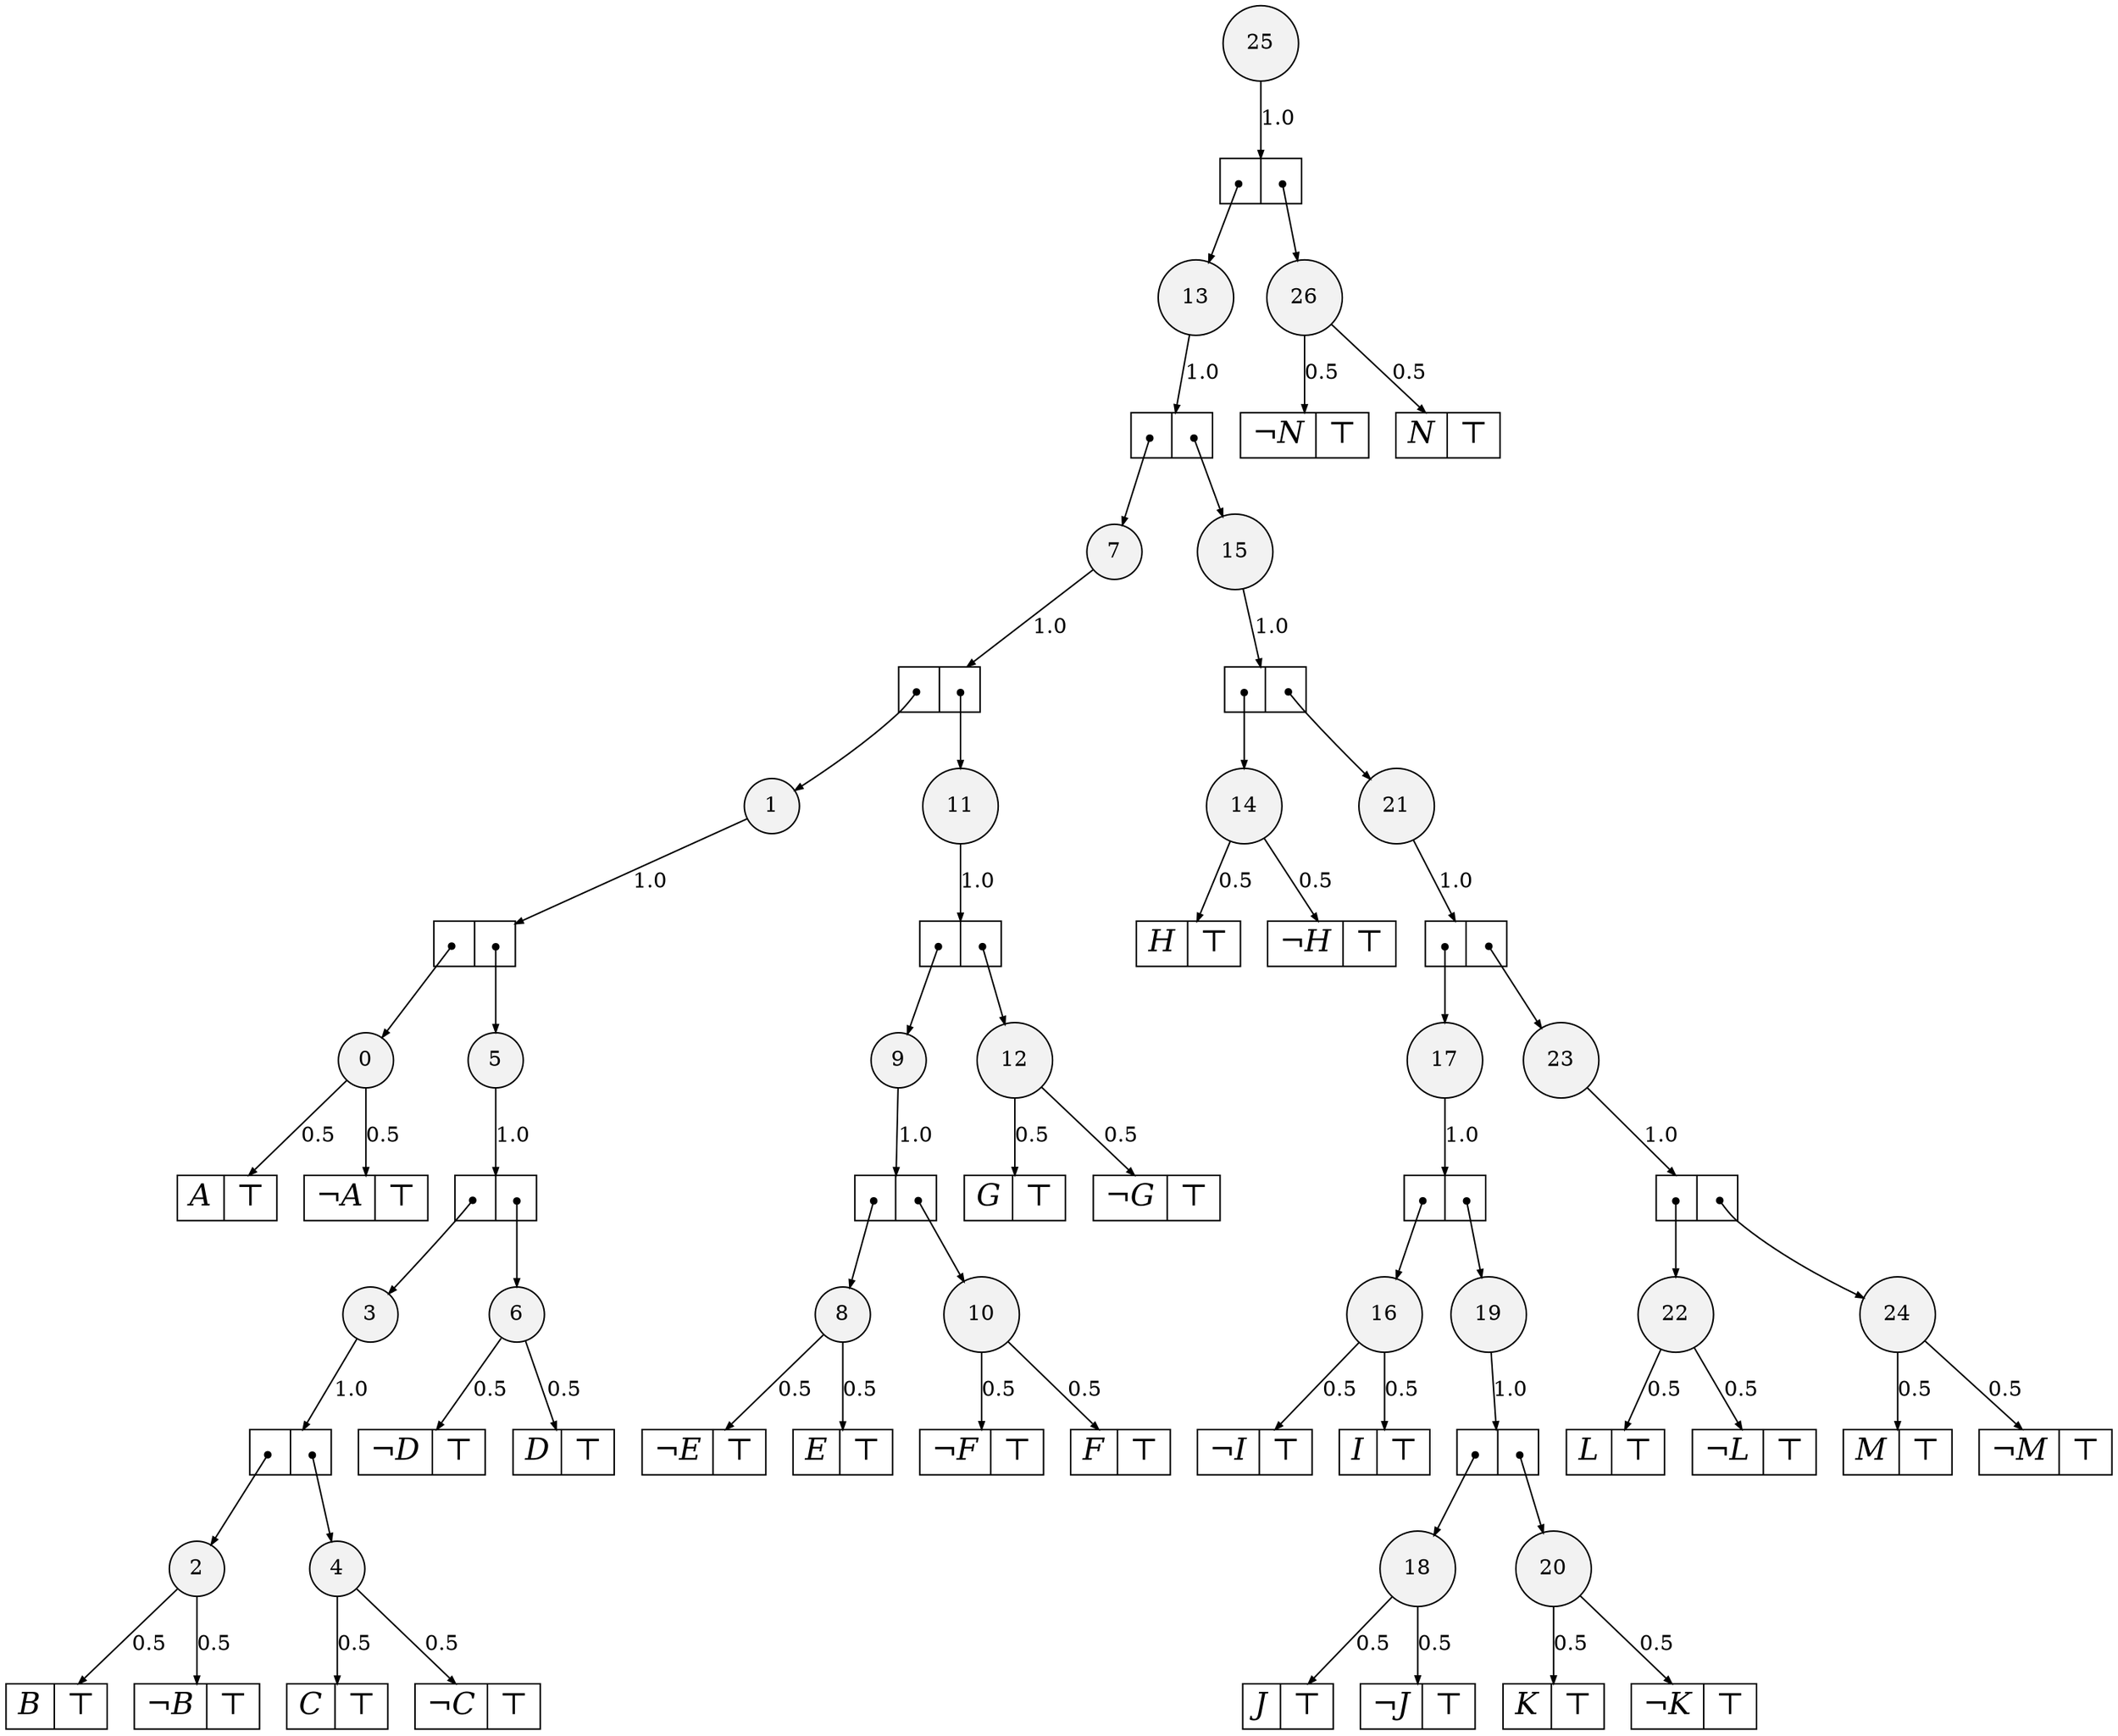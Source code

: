 digraph sdd {

overlap=false

      n3 [label= "20",style=filled,fillcolor=gray95,shape=circle,height=.25,width=.25];
n3e0
    [label= "<L>K|<R>&#8868;",
    shape=record,
    fontsize=20,
    fontname="Times-Italic",
    fillcolor=white,
    style=filled,
    fixedsize=false,
    height=.30];

                                       n3->n3e0 [arrowsize=.50, label="0.5"];
n3e1
    [label= "<L>&not;K|<R>&#8868;",
    shape=record,
    fontsize=20,
    fontname="Times-Italic",
    fillcolor=white,
    style=filled,
    fixedsize=false,
    height=.30];

                                       n3->n3e1 [arrowsize=.50, label="0.5"];

n6 [label= "18",style=filled,fillcolor=gray95,shape=circle,height=.25,width=.25];
n6e0
    [label= "<L>J|<R>&#8868;",
    shape=record,
    fontsize=20,
    fontname="Times-Italic",
    fillcolor=white,
    style=filled,
    fixedsize=false,
    height=.30];

                                       n6->n6e0 [arrowsize=.50, label="0.5"];
n6e1
    [label= "<L>&not;J|<R>&#8868;",
    shape=record,
    fontsize=20,
    fontname="Times-Italic",
    fillcolor=white,
    style=filled,
    fixedsize=false,
    height=.30];

                                       n6->n6e1 [arrowsize=.50, label="0.5"];

n9 [label= "4",style=filled,fillcolor=gray95,shape=circle,height=.25,width=.25];
n9e0
    [label= "<L>C|<R>&#8868;",
    shape=record,
    fontsize=20,
    fontname="Times-Italic",
    fillcolor=white,
    style=filled,
    fixedsize=false,
    height=.30];

                                       n9->n9e0 [arrowsize=.50, label="0.5"];
n9e1
    [label= "<L>&not;C|<R>&#8868;",
    shape=record,
    fontsize=20,
    fontname="Times-Italic",
    fillcolor=white,
    style=filled,
    fixedsize=false,
    height=.30];

                                       n9->n9e1 [arrowsize=.50, label="0.5"];

n12 [label= "2",style=filled,fillcolor=gray95,shape=circle,height=.25,width=.25];
n12e0
    [label= "<L>B|<R>&#8868;",
    shape=record,
    fontsize=20,
    fontname="Times-Italic",
    fillcolor=white,
    style=filled,
    fixedsize=false,
    height=.30];

                                       n12->n12e0 [arrowsize=.50, label="0.5"];
n12e1
    [label= "<L>&not;B|<R>&#8868;",
    shape=record,
    fontsize=20,
    fontname="Times-Italic",
    fillcolor=white,
    style=filled,
    fixedsize=false,
    height=.30];

                                       n12->n12e1 [arrowsize=.50, label="0.5"];

n15 [label= "24",style=filled,fillcolor=gray95,shape=circle,height=.25,width=.25];
n15e0
    [label= "<L>M|<R>&#8868;",
    shape=record,
    fontsize=20,
    fontname="Times-Italic",
    fillcolor=white,
    style=filled,
    fixedsize=false,
    height=.30];

                                       n15->n15e0 [arrowsize=.50, label="0.5"];
n15e1
    [label= "<L>&not;M|<R>&#8868;",
    shape=record,
    fontsize=20,
    fontname="Times-Italic",
    fillcolor=white,
    style=filled,
    fixedsize=false,
    height=.30];

                                       n15->n15e1 [arrowsize=.50, label="0.5"];

n18 [label= "22",style=filled,fillcolor=gray95,shape=circle,height=.25,width=.25];
n18e0
    [label= "<L>L|<R>&#8868;",
    shape=record,
    fontsize=20,
    fontname="Times-Italic",
    fillcolor=white,
    style=filled,
    fixedsize=false,
    height=.30];

                                       n18->n18e0 [arrowsize=.50, label="0.5"];
n18e1
    [label= "<L>&not;L|<R>&#8868;",
    shape=record,
    fontsize=20,
    fontname="Times-Italic",
    fillcolor=white,
    style=filled,
    fixedsize=false,
    height=.30];

                                       n18->n18e1 [arrowsize=.50, label="0.5"];

n19 [label= "19",style=filled,fillcolor=gray95,shape=circle,height=.25,width=.25];
n19e0
    [label= "<L>|<R>",
    shape=record,
    fontsize=20,
    fontname="Times-Italic",
    fillcolor=white,
    style=filled,
    fixedsize=false,
    height=.30];

                                       n19->n19e0 [arrowsize=.50, label="1.0"];
n19e0:L:c->n6 [arrowsize=.50,tailclip=false,arrowtail=dot,dir=both];
n19e0:R:c->n3 [arrowsize=.50,tailclip=false,arrowtail=dot,dir=both];

n22 [label= "16",style=filled,fillcolor=gray95,shape=circle,height=.25,width=.25];
n22e0
    [label= "<L>I|<R>&#8868;",
    shape=record,
    fontsize=20,
    fontname="Times-Italic",
    fillcolor=white,
    style=filled,
    fixedsize=false,
    height=.30];

                                       n22->n22e0 [arrowsize=.50, label="0.5"];
n22e1
    [label= "<L>&not;I|<R>&#8868;",
    shape=record,
    fontsize=20,
    fontname="Times-Italic",
    fillcolor=white,
    style=filled,
    fixedsize=false,
    height=.30];

                                       n22->n22e1 [arrowsize=.50, label="0.5"];

n25 [label= "10",style=filled,fillcolor=gray95,shape=circle,height=.25,width=.25];
n25e0
    [label= "<L>F|<R>&#8868;",
    shape=record,
    fontsize=20,
    fontname="Times-Italic",
    fillcolor=white,
    style=filled,
    fixedsize=false,
    height=.30];

                                       n25->n25e0 [arrowsize=.50, label="0.5"];
n25e1
    [label= "<L>&not;F|<R>&#8868;",
    shape=record,
    fontsize=20,
    fontname="Times-Italic",
    fillcolor=white,
    style=filled,
    fixedsize=false,
    height=.30];

                                       n25->n25e1 [arrowsize=.50, label="0.5"];

n28 [label= "8",style=filled,fillcolor=gray95,shape=circle,height=.25,width=.25];
n28e0
    [label= "<L>E|<R>&#8868;",
    shape=record,
    fontsize=20,
    fontname="Times-Italic",
    fillcolor=white,
    style=filled,
    fixedsize=false,
    height=.30];

                                       n28->n28e0 [arrowsize=.50, label="0.5"];
n28e1
    [label= "<L>&not;E|<R>&#8868;",
    shape=record,
    fontsize=20,
    fontname="Times-Italic",
    fillcolor=white,
    style=filled,
    fixedsize=false,
    height=.30];

                                       n28->n28e1 [arrowsize=.50, label="0.5"];

n31 [label= "6",style=filled,fillcolor=gray95,shape=circle,height=.25,width=.25];
n31e0
    [label= "<L>D|<R>&#8868;",
    shape=record,
    fontsize=20,
    fontname="Times-Italic",
    fillcolor=white,
    style=filled,
    fixedsize=false,
    height=.30];

                                       n31->n31e0 [arrowsize=.50, label="0.5"];
n31e1
    [label= "<L>&not;D|<R>&#8868;",
    shape=record,
    fontsize=20,
    fontname="Times-Italic",
    fillcolor=white,
    style=filled,
    fixedsize=false,
    height=.30];

                                       n31->n31e1 [arrowsize=.50, label="0.5"];

n32 [label= "3",style=filled,fillcolor=gray95,shape=circle,height=.25,width=.25];
n32e0
    [label= "<L>|<R>",
    shape=record,
    fontsize=20,
    fontname="Times-Italic",
    fillcolor=white,
    style=filled,
    fixedsize=false,
    height=.30];

                                       n32->n32e0 [arrowsize=.50, label="1.0"];
n32e0:L:c->n12 [arrowsize=.50,tailclip=false,arrowtail=dot,dir=both];
n32e0:R:c->n9 [arrowsize=.50,tailclip=false,arrowtail=dot,dir=both];

n33 [label= "23",style=filled,fillcolor=gray95,shape=circle,height=.25,width=.25];
n33e0
    [label= "<L>|<R>",
    shape=record,
    fontsize=20,
    fontname="Times-Italic",
    fillcolor=white,
    style=filled,
    fixedsize=false,
    height=.30];

                                       n33->n33e0 [arrowsize=.50, label="1.0"];
n33e0:L:c->n18 [arrowsize=.50,tailclip=false,arrowtail=dot,dir=both];
n33e0:R:c->n15 [arrowsize=.50,tailclip=false,arrowtail=dot,dir=both];

n34 [label= "17",style=filled,fillcolor=gray95,shape=circle,height=.25,width=.25];
n34e0
    [label= "<L>|<R>",
    shape=record,
    fontsize=20,
    fontname="Times-Italic",
    fillcolor=white,
    style=filled,
    fixedsize=false,
    height=.30];

                                       n34->n34e0 [arrowsize=.50, label="1.0"];
n34e0:L:c->n22 [arrowsize=.50,tailclip=false,arrowtail=dot,dir=both];
n34e0:R:c->n19 [arrowsize=.50,tailclip=false,arrowtail=dot,dir=both];

n37 [label= "12",style=filled,fillcolor=gray95,shape=circle,height=.25,width=.25];
n37e0
    [label= "<L>G|<R>&#8868;",
    shape=record,
    fontsize=20,
    fontname="Times-Italic",
    fillcolor=white,
    style=filled,
    fixedsize=false,
    height=.30];

                                       n37->n37e0 [arrowsize=.50, label="0.5"];
n37e1
    [label= "<L>&not;G|<R>&#8868;",
    shape=record,
    fontsize=20,
    fontname="Times-Italic",
    fillcolor=white,
    style=filled,
    fixedsize=false,
    height=.30];

                                       n37->n37e1 [arrowsize=.50, label="0.5"];

n38 [label= "9",style=filled,fillcolor=gray95,shape=circle,height=.25,width=.25];
n38e0
    [label= "<L>|<R>",
    shape=record,
    fontsize=20,
    fontname="Times-Italic",
    fillcolor=white,
    style=filled,
    fixedsize=false,
    height=.30];

                                       n38->n38e0 [arrowsize=.50, label="1.0"];
n38e0:L:c->n28 [arrowsize=.50,tailclip=false,arrowtail=dot,dir=both];
n38e0:R:c->n25 [arrowsize=.50,tailclip=false,arrowtail=dot,dir=both];

n39 [label= "5",style=filled,fillcolor=gray95,shape=circle,height=.25,width=.25];
n39e0
    [label= "<L>|<R>",
    shape=record,
    fontsize=20,
    fontname="Times-Italic",
    fillcolor=white,
    style=filled,
    fixedsize=false,
    height=.30];

                                       n39->n39e0 [arrowsize=.50, label="1.0"];
n39e0:L:c->n32 [arrowsize=.50,tailclip=false,arrowtail=dot,dir=both];
n39e0:R:c->n31 [arrowsize=.50,tailclip=false,arrowtail=dot,dir=both];

n42 [label= "0",style=filled,fillcolor=gray95,shape=circle,height=.25,width=.25];
n42e0
    [label= "<L>A|<R>&#8868;",
    shape=record,
    fontsize=20,
    fontname="Times-Italic",
    fillcolor=white,
    style=filled,
    fixedsize=false,
    height=.30];

                                       n42->n42e0 [arrowsize=.50, label="0.5"];
n42e1
    [label= "<L>&not;A|<R>&#8868;",
    shape=record,
    fontsize=20,
    fontname="Times-Italic",
    fillcolor=white,
    style=filled,
    fixedsize=false,
    height=.30];

                                       n42->n42e1 [arrowsize=.50, label="0.5"];

n43 [label= "21",style=filled,fillcolor=gray95,shape=circle,height=.25,width=.25];
n43e0
    [label= "<L>|<R>",
    shape=record,
    fontsize=20,
    fontname="Times-Italic",
    fillcolor=white,
    style=filled,
    fixedsize=false,
    height=.30];

                                       n43->n43e0 [arrowsize=.50, label="1.0"];
n43e0:L:c->n34 [arrowsize=.50,tailclip=false,arrowtail=dot,dir=both];
n43e0:R:c->n33 [arrowsize=.50,tailclip=false,arrowtail=dot,dir=both];

n46 [label= "14",style=filled,fillcolor=gray95,shape=circle,height=.25,width=.25];
n46e0
    [label= "<L>H|<R>&#8868;",
    shape=record,
    fontsize=20,
    fontname="Times-Italic",
    fillcolor=white,
    style=filled,
    fixedsize=false,
    height=.30];

                                       n46->n46e0 [arrowsize=.50, label="0.5"];
n46e1
    [label= "<L>&not;H|<R>&#8868;",
    shape=record,
    fontsize=20,
    fontname="Times-Italic",
    fillcolor=white,
    style=filled,
    fixedsize=false,
    height=.30];

                                       n46->n46e1 [arrowsize=.50, label="0.5"];

n47 [label= "11",style=filled,fillcolor=gray95,shape=circle,height=.25,width=.25];
n47e0
    [label= "<L>|<R>",
    shape=record,
    fontsize=20,
    fontname="Times-Italic",
    fillcolor=white,
    style=filled,
    fixedsize=false,
    height=.30];

                                       n47->n47e0 [arrowsize=.50, label="1.0"];
n47e0:L:c->n38 [arrowsize=.50,tailclip=false,arrowtail=dot,dir=both];
n47e0:R:c->n37 [arrowsize=.50,tailclip=false,arrowtail=dot,dir=both];

n48 [label= "1",style=filled,fillcolor=gray95,shape=circle,height=.25,width=.25];
n48e0
    [label= "<L>|<R>",
    shape=record,
    fontsize=20,
    fontname="Times-Italic",
    fillcolor=white,
    style=filled,
    fixedsize=false,
    height=.30];

                                       n48->n48e0 [arrowsize=.50, label="1.0"];
n48e0:L:c->n42 [arrowsize=.50,tailclip=false,arrowtail=dot,dir=both];
n48e0:R:c->n39 [arrowsize=.50,tailclip=false,arrowtail=dot,dir=both];

n49 [label= "15",style=filled,fillcolor=gray95,shape=circle,height=.25,width=.25];
n49e0
    [label= "<L>|<R>",
    shape=record,
    fontsize=20,
    fontname="Times-Italic",
    fillcolor=white,
    style=filled,
    fixedsize=false,
    height=.30];

                                       n49->n49e0 [arrowsize=.50, label="1.0"];
n49e0:L:c->n46 [arrowsize=.50,tailclip=false,arrowtail=dot,dir=both];
n49e0:R:c->n43 [arrowsize=.50,tailclip=false,arrowtail=dot,dir=both];

n50 [label= "7",style=filled,fillcolor=gray95,shape=circle,height=.25,width=.25];
n50e0
    [label= "<L>|<R>",
    shape=record,
    fontsize=20,
    fontname="Times-Italic",
    fillcolor=white,
    style=filled,
    fixedsize=false,
    height=.30];

                                       n50->n50e0 [arrowsize=.50, label="1.0"];
n50e0:L:c->n48 [arrowsize=.50,tailclip=false,arrowtail=dot,dir=both];
n50e0:R:c->n47 [arrowsize=.50,tailclip=false,arrowtail=dot,dir=both];

n53 [label= "26",style=filled,fillcolor=gray95,shape=circle,height=.25,width=.25];
n53e0
    [label= "<L>N|<R>&#8868;",
    shape=record,
    fontsize=20,
    fontname="Times-Italic",
    fillcolor=white,
    style=filled,
    fixedsize=false,
    height=.30];

                                       n53->n53e0 [arrowsize=.50, label="0.5"];
n53e1
    [label= "<L>&not;N|<R>&#8868;",
    shape=record,
    fontsize=20,
    fontname="Times-Italic",
    fillcolor=white,
    style=filled,
    fixedsize=false,
    height=.30];

                                       n53->n53e1 [arrowsize=.50, label="0.5"];

n54 [label= "13",style=filled,fillcolor=gray95,shape=circle,height=.25,width=.25];
n54e0
    [label= "<L>|<R>",
    shape=record,
    fontsize=20,
    fontname="Times-Italic",
    fillcolor=white,
    style=filled,
    fixedsize=false,
    height=.30];

                                       n54->n54e0 [arrowsize=.50, label="1.0"];
n54e0:L:c->n50 [arrowsize=.50,tailclip=false,arrowtail=dot,dir=both];
n54e0:R:c->n49 [arrowsize=.50,tailclip=false,arrowtail=dot,dir=both];

n55 [label= "25",style=filled,fillcolor=gray95,shape=circle,height=.25,width=.25];
n55e0
    [label= "<L>|<R>",
    shape=record,
    fontsize=20,
    fontname="Times-Italic",
    fillcolor=white,
    style=filled,
    fixedsize=false,
    height=.30];

                                       n55->n55e0 [arrowsize=.50, label="1.0"];
n55e0:L:c->n54 [arrowsize=.50,tailclip=false,arrowtail=dot,dir=both];
n55e0:R:c->n53 [arrowsize=.50,tailclip=false,arrowtail=dot,dir=both];


}